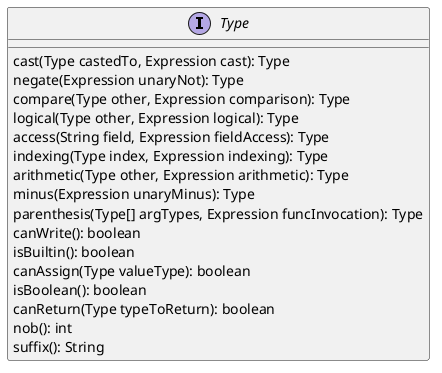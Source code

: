 @startuml

interface Type

interface Type {
    cast(Type castedTo, Expression cast): Type
    negate(Expression unaryNot): Type
    compare(Type other, Expression comparison): Type
    logical(Type other, Expression logical): Type
    access(String field, Expression fieldAccess): Type
    indexing(Type index, Expression indexing): Type
    arithmetic(Type other, Expression arithmetic): Type
    minus(Expression unaryMinus): Type
    parenthesis(Type[] argTypes, Expression funcInvocation): Type
    canWrite(): boolean
    isBuiltin(): boolean
    canAssign(Type valueType): boolean
    isBoolean(): boolean
    canReturn(Type typeToReturn): boolean
    nob(): int
    suffix(): String
}

@enduml

